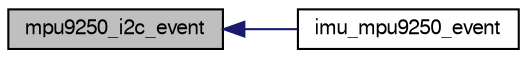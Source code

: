 digraph "mpu9250_i2c_event"
{
  edge [fontname="FreeSans",fontsize="10",labelfontname="FreeSans",labelfontsize="10"];
  node [fontname="FreeSans",fontsize="10",shape=record];
  rankdir="LR";
  Node1 [label="mpu9250_i2c_event",height=0.2,width=0.4,color="black", fillcolor="grey75", style="filled", fontcolor="black"];
  Node1 -> Node2 [dir="back",color="midnightblue",fontsize="10",style="solid",fontname="FreeSans"];
  Node2 [label="imu_mpu9250_event",height=0.2,width=0.4,color="black", fillcolor="white", style="filled",URL="$imu__mpu9250__spi_8h.html#af140d4e8a775be026073e67fd3080aa2"];
}
